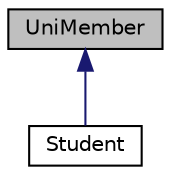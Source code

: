 digraph "UniMember"
{
  edge [fontname="Helvetica",fontsize="10",labelfontname="Helvetica",labelfontsize="10"];
  node [fontname="Helvetica",fontsize="10",shape=record];
  Node0 [label="UniMember",height=0.2,width=0.4,color="black", fillcolor="grey75", style="filled", fontcolor="black"];
  Node0 -> Node1 [dir="back",color="midnightblue",fontsize="10",style="solid"];
  Node1 [label="Student",height=0.2,width=0.4,color="black", fillcolor="white", style="filled",URL="$class_student.html",tooltip="Описва даден студент в СУСИ "];
}
